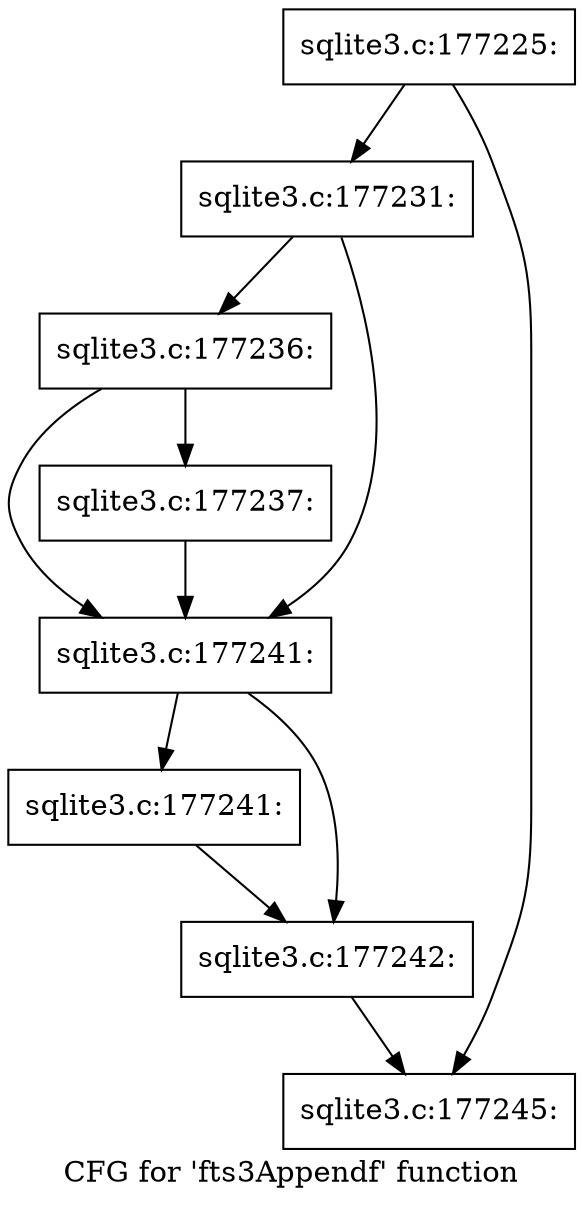 digraph "CFG for 'fts3Appendf' function" {
	label="CFG for 'fts3Appendf' function";

	Node0x55c0fad6d2b0 [shape=record,label="{sqlite3.c:177225:}"];
	Node0x55c0fad6d2b0 -> Node0x55c0fad72240;
	Node0x55c0fad6d2b0 -> Node0x55c0fad72ab0;
	Node0x55c0fad72240 [shape=record,label="{sqlite3.c:177231:}"];
	Node0x55c0fad72240 -> Node0x55c0fad73b90;
	Node0x55c0fad72240 -> Node0x55c0fad73b40;
	Node0x55c0fad73b90 [shape=record,label="{sqlite3.c:177236:}"];
	Node0x55c0fad73b90 -> Node0x55c0fad73af0;
	Node0x55c0fad73b90 -> Node0x55c0fad73b40;
	Node0x55c0fad73af0 [shape=record,label="{sqlite3.c:177237:}"];
	Node0x55c0fad73af0 -> Node0x55c0fad73b40;
	Node0x55c0fad73b40 [shape=record,label="{sqlite3.c:177241:}"];
	Node0x55c0fad73b40 -> Node0x55c0fad74c20;
	Node0x55c0fad73b40 -> Node0x55c0fad74c70;
	Node0x55c0fad74c20 [shape=record,label="{sqlite3.c:177241:}"];
	Node0x55c0fad74c20 -> Node0x55c0fad74c70;
	Node0x55c0fad74c70 [shape=record,label="{sqlite3.c:177242:}"];
	Node0x55c0fad74c70 -> Node0x55c0fad72ab0;
	Node0x55c0fad72ab0 [shape=record,label="{sqlite3.c:177245:}"];
}
